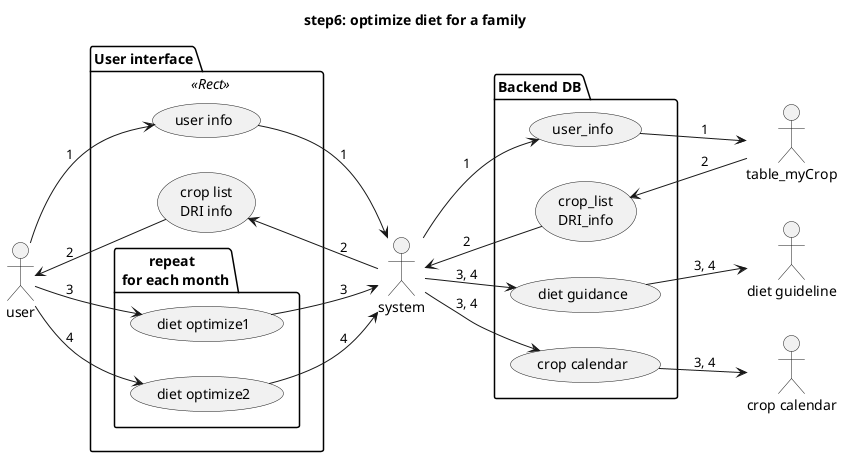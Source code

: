 @startuml
left to right direction

title step6: optimize diet for a family

actor :user: as user
actor :system: as admin
actor :table_myCrop: as table1
actor :diet guideline: as table2
actor :crop calendar: as table3

  package "User interface" <<Rect>> {
      user --> (user info):"1"
      (user info) --> admin:"1"
      user <-- (crop list\nDRI info):"2"
      (crop list\nDRI info) <-- admin:"2"
      package "repeat \n for each month"{
      user --> (diet optimize1):"3"
      (diet optimize1) --> admin:"3"
      user --> (diet optimize2):"4"
      (diet optimize2) --> admin:"4"
    }
  }

  package "Backend DB" {
    admin --> (user_info):"1"
    (user_info) --> table1:"1"
    (crop_list\nDRI_info) <-- table1:"2"
    admin <-- (crop_list\nDRI_info):"2"
    admin --> (diet guidance):"3, 4"
    (diet guidance) --> table2:"3, 4"
    admin --> (crop calendar):"3, 4"
    (crop calendar) --> table3:"3, 4"
  }


@enduml
